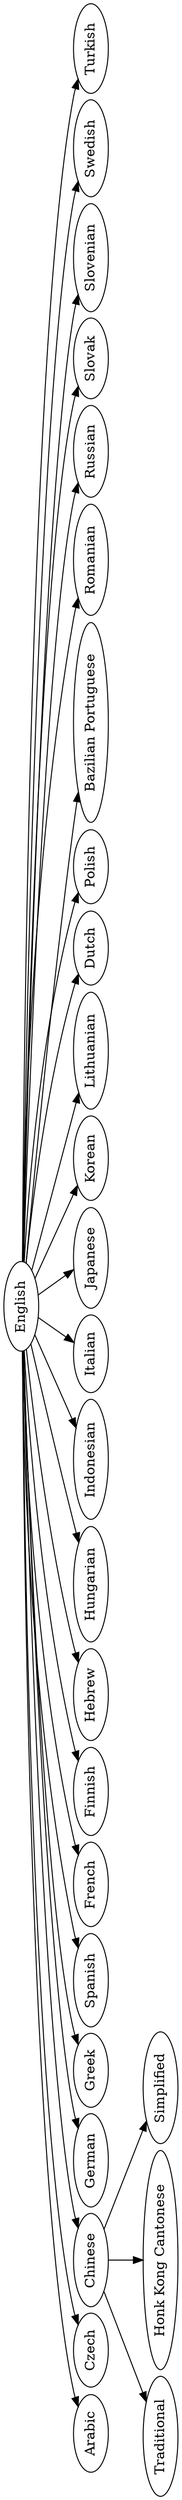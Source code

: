 digraph PHPDOC_all{
	nodesep = 0.1
	rankdir = T;
	orientation = landscape;
	ordering = out;
	/*label = "PHP Documentation teams";*/
	English-> Arabic;
	English-> Czech;
	English-> Chinese;
	Chinese -> Traditional;
	Chinese -> "Honk Kong Cantonese";
	Chinese -> Simplified;
	English-> German;
	English-> Greek;
	English-> Spanish;
	English-> French;
	English-> Finnish;
	English-> Hebrew;
	English-> Hungarian;
	English-> Indonesian;
	English-> Italian;
	English-> Japanese;
	English-> Korean;
	English-> Lithuanian;
	English-> Dutch;
	English-> Polish;
	English-> "Bazilian Portuguese";
	English-> Romanian;
	English-> Russian;
	English-> Slovak;
	English-> Slovenian;
	English-> Swedish;
	English-> Turkish;
}

